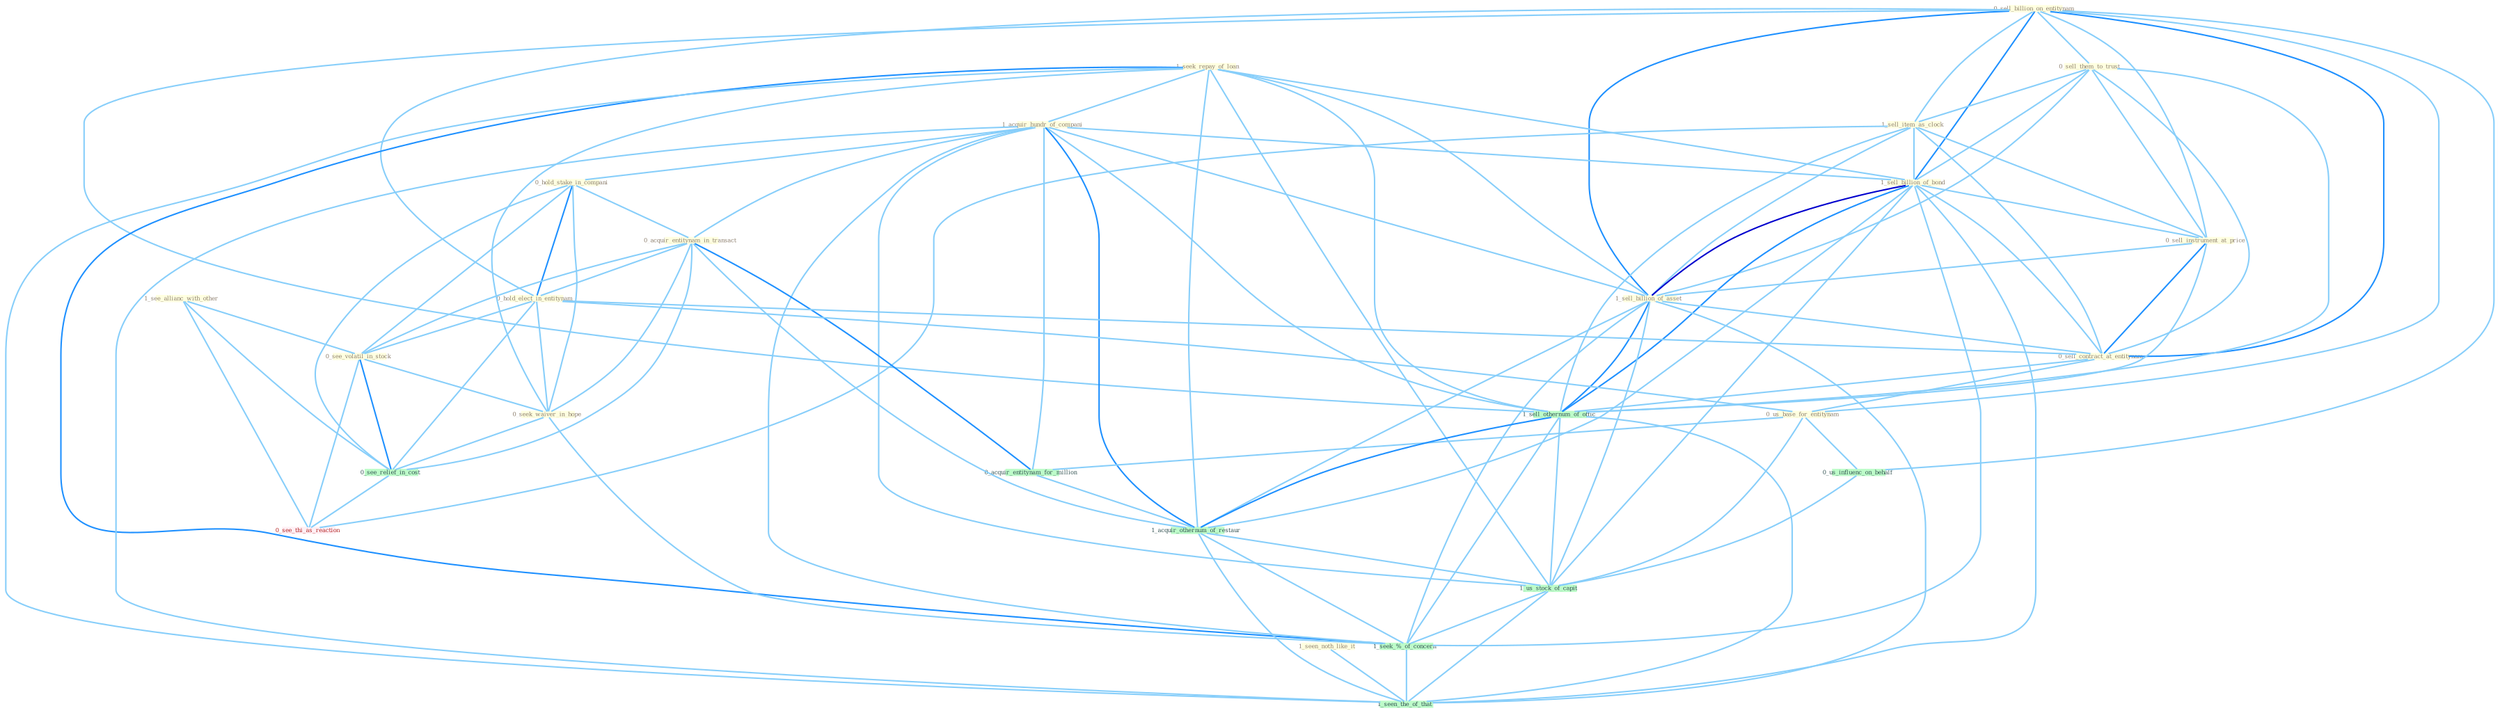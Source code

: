Graph G{ 
    node
    [shape=polygon,style=filled,width=.5,height=.06,color="#BDFCC9",fixedsize=true,fontsize=4,
    fontcolor="#2f4f4f"];
    {node
    [color="#ffffe0", fontcolor="#8b7d6b"] "1_see_allianc_with_other " "0_sell_billion_on_entitynam " "0_sell_them_to_trust " "1_sell_item_as_clock " "1_seek_repay_of_loan " "1_acquir_hundr_of_compani " "1_sell_billion_of_bond " "1_seen_noth_like_it " "0_sell_instrument_at_price " "0_hold_stake_in_compani " "1_sell_billion_of_asset " "0_acquir_entitynam_in_transact " "0_hold_elect_in_entitynam " "0_see_volatil_in_stock " "0_seek_waiver_in_hope " "0_sell_contract_at_entitynam " "0_us_base_for_entitynam "}
{node [color="#fff0f5", fontcolor="#b22222"] "0_see_thi_as_reaction "}
edge [color="#B0E2FF"];

	"1_see_allianc_with_other " -- "0_see_volatil_in_stock " [w="1", color="#87cefa" ];
	"1_see_allianc_with_other " -- "0_see_relief_in_cost " [w="1", color="#87cefa" ];
	"1_see_allianc_with_other " -- "0_see_thi_as_reaction " [w="1", color="#87cefa" ];
	"0_sell_billion_on_entitynam " -- "0_sell_them_to_trust " [w="1", color="#87cefa" ];
	"0_sell_billion_on_entitynam " -- "1_sell_item_as_clock " [w="1", color="#87cefa" ];
	"0_sell_billion_on_entitynam " -- "1_sell_billion_of_bond " [w="2", color="#1e90ff" , len=0.8];
	"0_sell_billion_on_entitynam " -- "0_sell_instrument_at_price " [w="1", color="#87cefa" ];
	"0_sell_billion_on_entitynam " -- "1_sell_billion_of_asset " [w="2", color="#1e90ff" , len=0.8];
	"0_sell_billion_on_entitynam " -- "0_hold_elect_in_entitynam " [w="1", color="#87cefa" ];
	"0_sell_billion_on_entitynam " -- "0_sell_contract_at_entitynam " [w="2", color="#1e90ff" , len=0.8];
	"0_sell_billion_on_entitynam " -- "0_us_base_for_entitynam " [w="1", color="#87cefa" ];
	"0_sell_billion_on_entitynam " -- "1_sell_othernum_of_offic " [w="1", color="#87cefa" ];
	"0_sell_billion_on_entitynam " -- "0_us_influenc_on_behalf " [w="1", color="#87cefa" ];
	"0_sell_them_to_trust " -- "1_sell_item_as_clock " [w="1", color="#87cefa" ];
	"0_sell_them_to_trust " -- "1_sell_billion_of_bond " [w="1", color="#87cefa" ];
	"0_sell_them_to_trust " -- "0_sell_instrument_at_price " [w="1", color="#87cefa" ];
	"0_sell_them_to_trust " -- "1_sell_billion_of_asset " [w="1", color="#87cefa" ];
	"0_sell_them_to_trust " -- "0_sell_contract_at_entitynam " [w="1", color="#87cefa" ];
	"0_sell_them_to_trust " -- "1_sell_othernum_of_offic " [w="1", color="#87cefa" ];
	"1_sell_item_as_clock " -- "1_sell_billion_of_bond " [w="1", color="#87cefa" ];
	"1_sell_item_as_clock " -- "0_sell_instrument_at_price " [w="1", color="#87cefa" ];
	"1_sell_item_as_clock " -- "1_sell_billion_of_asset " [w="1", color="#87cefa" ];
	"1_sell_item_as_clock " -- "0_sell_contract_at_entitynam " [w="1", color="#87cefa" ];
	"1_sell_item_as_clock " -- "1_sell_othernum_of_offic " [w="1", color="#87cefa" ];
	"1_sell_item_as_clock " -- "0_see_thi_as_reaction " [w="1", color="#87cefa" ];
	"1_seek_repay_of_loan " -- "1_acquir_hundr_of_compani " [w="1", color="#87cefa" ];
	"1_seek_repay_of_loan " -- "1_sell_billion_of_bond " [w="1", color="#87cefa" ];
	"1_seek_repay_of_loan " -- "1_sell_billion_of_asset " [w="1", color="#87cefa" ];
	"1_seek_repay_of_loan " -- "0_seek_waiver_in_hope " [w="1", color="#87cefa" ];
	"1_seek_repay_of_loan " -- "1_sell_othernum_of_offic " [w="1", color="#87cefa" ];
	"1_seek_repay_of_loan " -- "1_acquir_othernum_of_restaur " [w="1", color="#87cefa" ];
	"1_seek_repay_of_loan " -- "1_us_stock_of_capit " [w="1", color="#87cefa" ];
	"1_seek_repay_of_loan " -- "1_seek_%_of_concern " [w="2", color="#1e90ff" , len=0.8];
	"1_seek_repay_of_loan " -- "1_seen_the_of_that " [w="1", color="#87cefa" ];
	"1_acquir_hundr_of_compani " -- "1_sell_billion_of_bond " [w="1", color="#87cefa" ];
	"1_acquir_hundr_of_compani " -- "0_hold_stake_in_compani " [w="1", color="#87cefa" ];
	"1_acquir_hundr_of_compani " -- "1_sell_billion_of_asset " [w="1", color="#87cefa" ];
	"1_acquir_hundr_of_compani " -- "0_acquir_entitynam_in_transact " [w="1", color="#87cefa" ];
	"1_acquir_hundr_of_compani " -- "0_acquir_entitynam_for_million " [w="1", color="#87cefa" ];
	"1_acquir_hundr_of_compani " -- "1_sell_othernum_of_offic " [w="1", color="#87cefa" ];
	"1_acquir_hundr_of_compani " -- "1_acquir_othernum_of_restaur " [w="2", color="#1e90ff" , len=0.8];
	"1_acquir_hundr_of_compani " -- "1_us_stock_of_capit " [w="1", color="#87cefa" ];
	"1_acquir_hundr_of_compani " -- "1_seek_%_of_concern " [w="1", color="#87cefa" ];
	"1_acquir_hundr_of_compani " -- "1_seen_the_of_that " [w="1", color="#87cefa" ];
	"1_sell_billion_of_bond " -- "0_sell_instrument_at_price " [w="1", color="#87cefa" ];
	"1_sell_billion_of_bond " -- "1_sell_billion_of_asset " [w="3", color="#0000cd" , len=0.6];
	"1_sell_billion_of_bond " -- "0_sell_contract_at_entitynam " [w="1", color="#87cefa" ];
	"1_sell_billion_of_bond " -- "1_sell_othernum_of_offic " [w="2", color="#1e90ff" , len=0.8];
	"1_sell_billion_of_bond " -- "1_acquir_othernum_of_restaur " [w="1", color="#87cefa" ];
	"1_sell_billion_of_bond " -- "1_us_stock_of_capit " [w="1", color="#87cefa" ];
	"1_sell_billion_of_bond " -- "1_seek_%_of_concern " [w="1", color="#87cefa" ];
	"1_sell_billion_of_bond " -- "1_seen_the_of_that " [w="1", color="#87cefa" ];
	"1_seen_noth_like_it " -- "1_seen_the_of_that " [w="1", color="#87cefa" ];
	"0_sell_instrument_at_price " -- "1_sell_billion_of_asset " [w="1", color="#87cefa" ];
	"0_sell_instrument_at_price " -- "0_sell_contract_at_entitynam " [w="2", color="#1e90ff" , len=0.8];
	"0_sell_instrument_at_price " -- "1_sell_othernum_of_offic " [w="1", color="#87cefa" ];
	"0_hold_stake_in_compani " -- "0_acquir_entitynam_in_transact " [w="1", color="#87cefa" ];
	"0_hold_stake_in_compani " -- "0_hold_elect_in_entitynam " [w="2", color="#1e90ff" , len=0.8];
	"0_hold_stake_in_compani " -- "0_see_volatil_in_stock " [w="1", color="#87cefa" ];
	"0_hold_stake_in_compani " -- "0_seek_waiver_in_hope " [w="1", color="#87cefa" ];
	"0_hold_stake_in_compani " -- "0_see_relief_in_cost " [w="1", color="#87cefa" ];
	"1_sell_billion_of_asset " -- "0_sell_contract_at_entitynam " [w="1", color="#87cefa" ];
	"1_sell_billion_of_asset " -- "1_sell_othernum_of_offic " [w="2", color="#1e90ff" , len=0.8];
	"1_sell_billion_of_asset " -- "1_acquir_othernum_of_restaur " [w="1", color="#87cefa" ];
	"1_sell_billion_of_asset " -- "1_us_stock_of_capit " [w="1", color="#87cefa" ];
	"1_sell_billion_of_asset " -- "1_seek_%_of_concern " [w="1", color="#87cefa" ];
	"1_sell_billion_of_asset " -- "1_seen_the_of_that " [w="1", color="#87cefa" ];
	"0_acquir_entitynam_in_transact " -- "0_hold_elect_in_entitynam " [w="1", color="#87cefa" ];
	"0_acquir_entitynam_in_transact " -- "0_see_volatil_in_stock " [w="1", color="#87cefa" ];
	"0_acquir_entitynam_in_transact " -- "0_seek_waiver_in_hope " [w="1", color="#87cefa" ];
	"0_acquir_entitynam_in_transact " -- "0_acquir_entitynam_for_million " [w="2", color="#1e90ff" , len=0.8];
	"0_acquir_entitynam_in_transact " -- "0_see_relief_in_cost " [w="1", color="#87cefa" ];
	"0_acquir_entitynam_in_transact " -- "1_acquir_othernum_of_restaur " [w="1", color="#87cefa" ];
	"0_hold_elect_in_entitynam " -- "0_see_volatil_in_stock " [w="1", color="#87cefa" ];
	"0_hold_elect_in_entitynam " -- "0_seek_waiver_in_hope " [w="1", color="#87cefa" ];
	"0_hold_elect_in_entitynam " -- "0_sell_contract_at_entitynam " [w="1", color="#87cefa" ];
	"0_hold_elect_in_entitynam " -- "0_us_base_for_entitynam " [w="1", color="#87cefa" ];
	"0_hold_elect_in_entitynam " -- "0_see_relief_in_cost " [w="1", color="#87cefa" ];
	"0_see_volatil_in_stock " -- "0_seek_waiver_in_hope " [w="1", color="#87cefa" ];
	"0_see_volatil_in_stock " -- "0_see_relief_in_cost " [w="2", color="#1e90ff" , len=0.8];
	"0_see_volatil_in_stock " -- "0_see_thi_as_reaction " [w="1", color="#87cefa" ];
	"0_seek_waiver_in_hope " -- "0_see_relief_in_cost " [w="1", color="#87cefa" ];
	"0_seek_waiver_in_hope " -- "1_seek_%_of_concern " [w="1", color="#87cefa" ];
	"0_sell_contract_at_entitynam " -- "0_us_base_for_entitynam " [w="1", color="#87cefa" ];
	"0_sell_contract_at_entitynam " -- "1_sell_othernum_of_offic " [w="1", color="#87cefa" ];
	"0_us_base_for_entitynam " -- "0_acquir_entitynam_for_million " [w="1", color="#87cefa" ];
	"0_us_base_for_entitynam " -- "0_us_influenc_on_behalf " [w="1", color="#87cefa" ];
	"0_us_base_for_entitynam " -- "1_us_stock_of_capit " [w="1", color="#87cefa" ];
	"0_acquir_entitynam_for_million " -- "1_acquir_othernum_of_restaur " [w="1", color="#87cefa" ];
	"1_sell_othernum_of_offic " -- "1_acquir_othernum_of_restaur " [w="2", color="#1e90ff" , len=0.8];
	"1_sell_othernum_of_offic " -- "1_us_stock_of_capit " [w="1", color="#87cefa" ];
	"1_sell_othernum_of_offic " -- "1_seek_%_of_concern " [w="1", color="#87cefa" ];
	"1_sell_othernum_of_offic " -- "1_seen_the_of_that " [w="1", color="#87cefa" ];
	"0_us_influenc_on_behalf " -- "1_us_stock_of_capit " [w="1", color="#87cefa" ];
	"0_see_relief_in_cost " -- "0_see_thi_as_reaction " [w="1", color="#87cefa" ];
	"1_acquir_othernum_of_restaur " -- "1_us_stock_of_capit " [w="1", color="#87cefa" ];
	"1_acquir_othernum_of_restaur " -- "1_seek_%_of_concern " [w="1", color="#87cefa" ];
	"1_acquir_othernum_of_restaur " -- "1_seen_the_of_that " [w="1", color="#87cefa" ];
	"1_us_stock_of_capit " -- "1_seek_%_of_concern " [w="1", color="#87cefa" ];
	"1_us_stock_of_capit " -- "1_seen_the_of_that " [w="1", color="#87cefa" ];
	"1_seek_%_of_concern " -- "1_seen_the_of_that " [w="1", color="#87cefa" ];
}